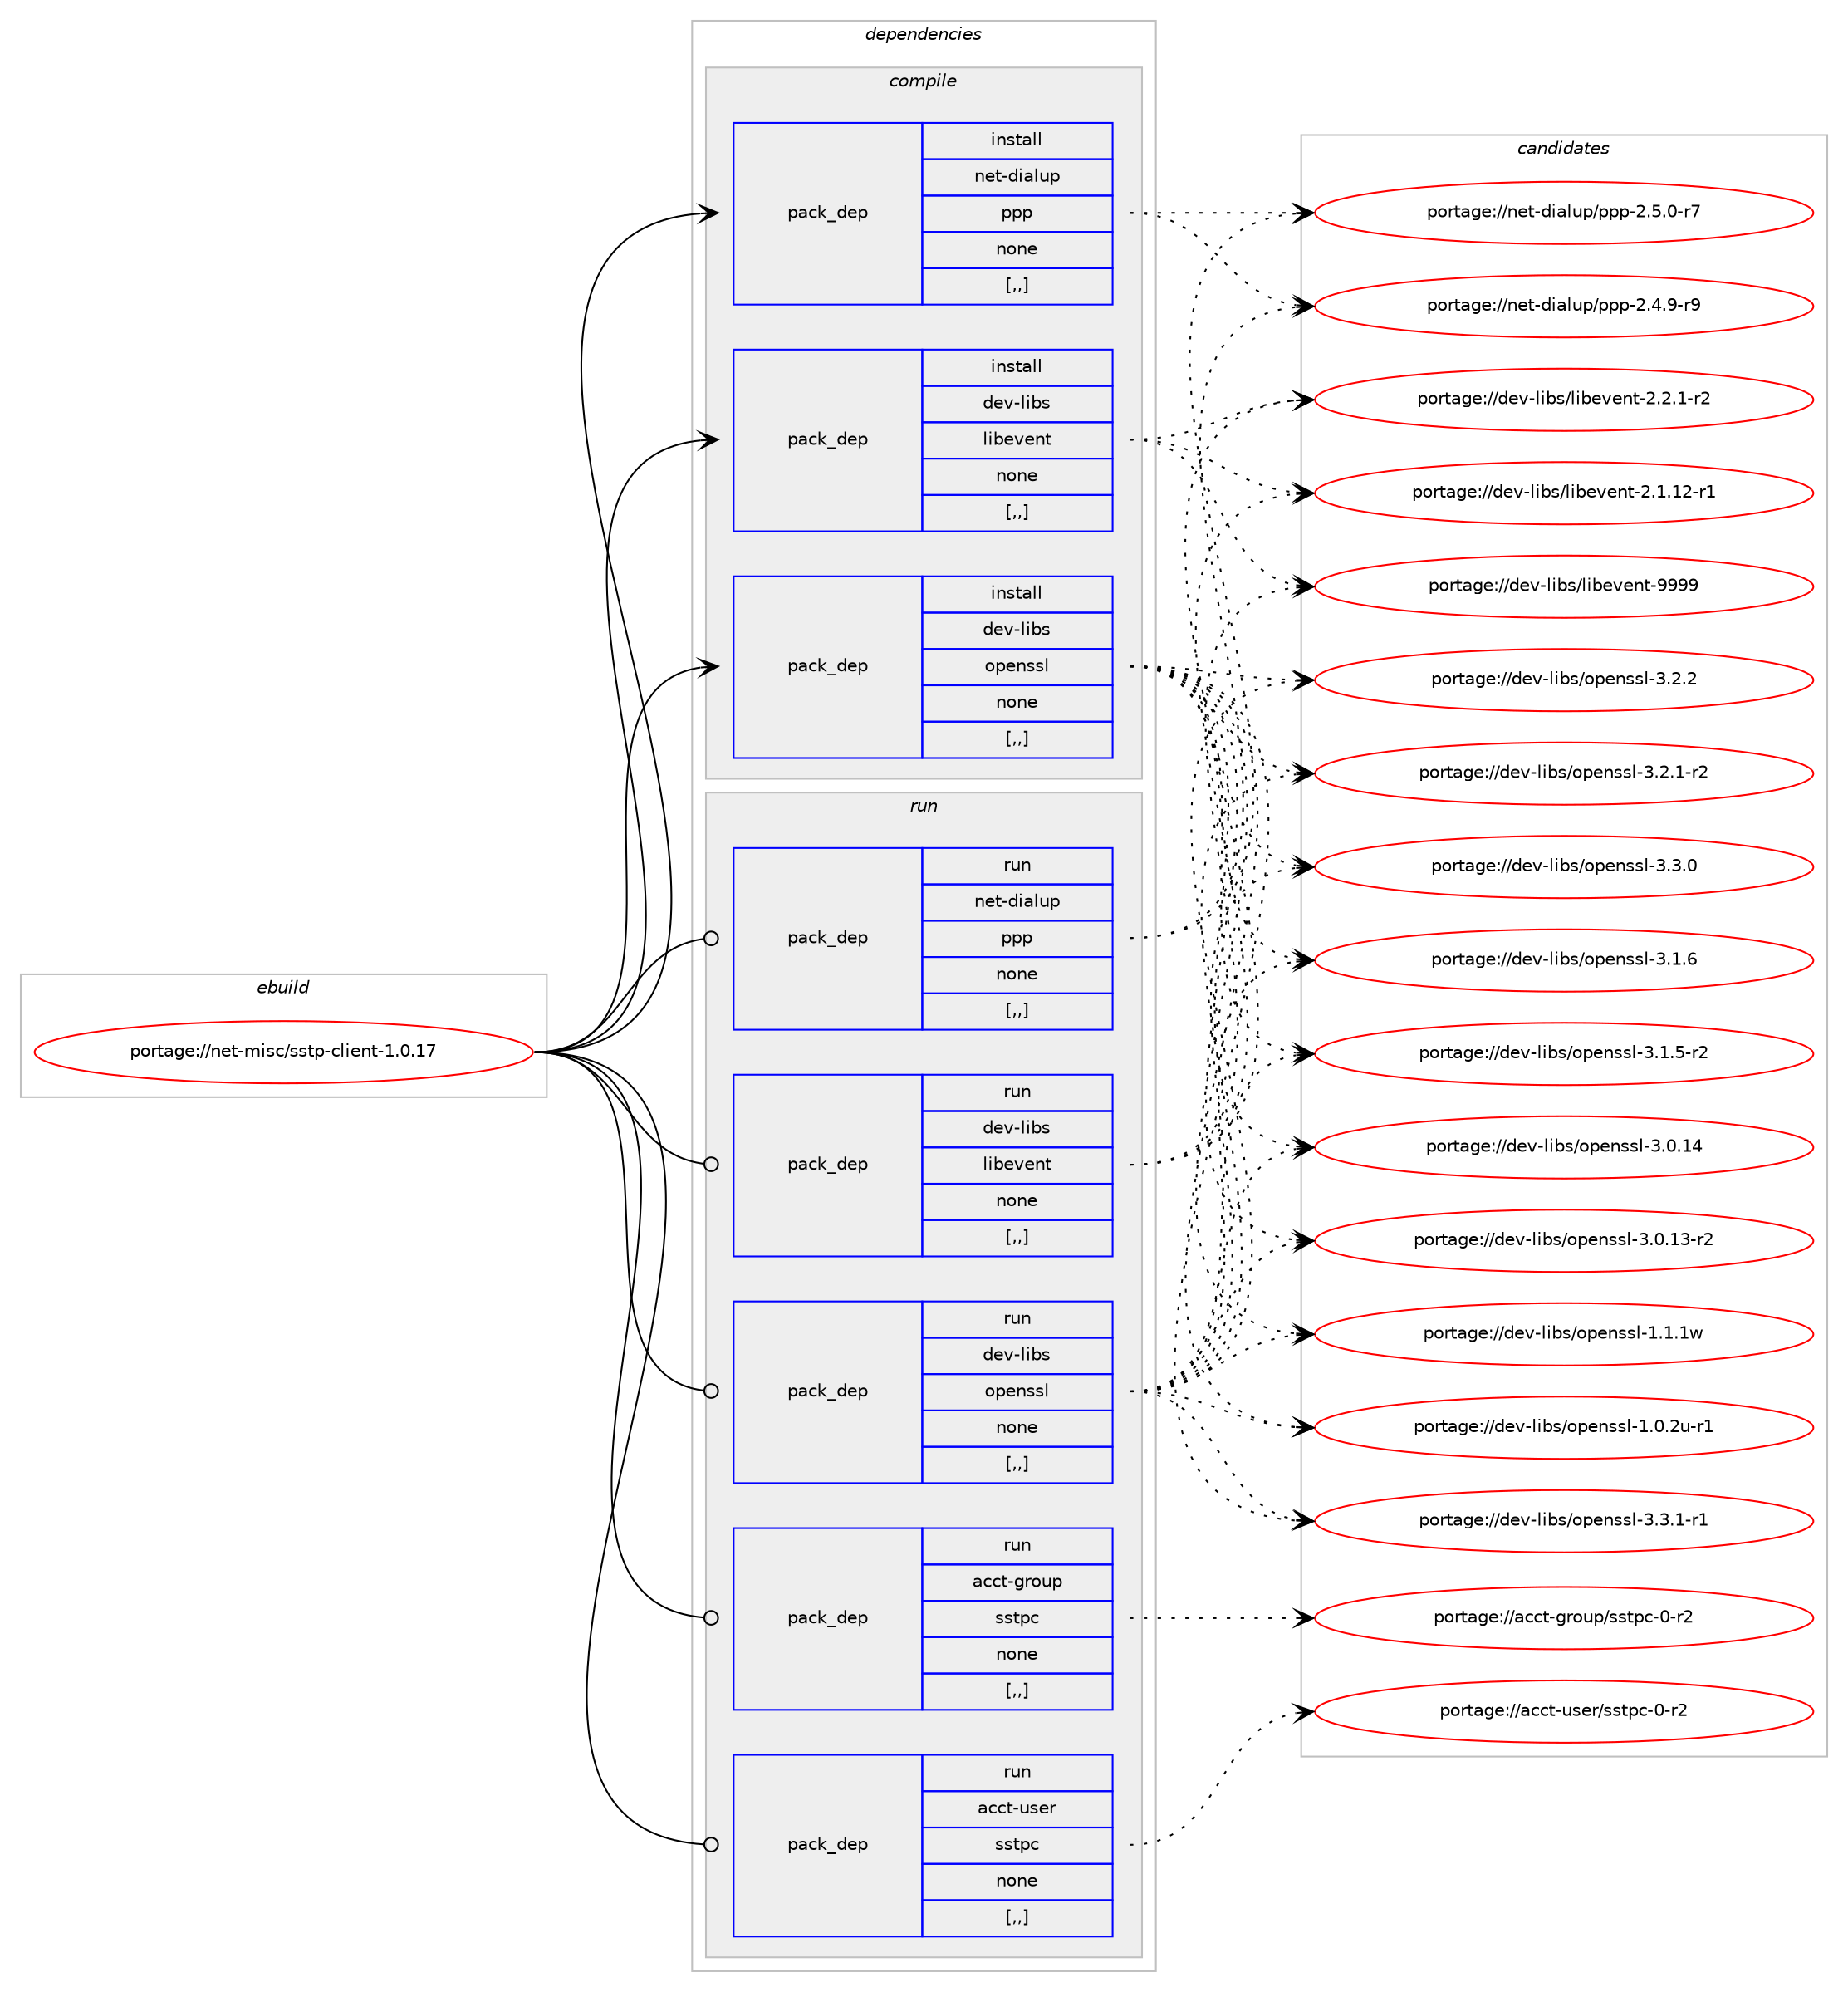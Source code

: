 digraph prolog {

# *************
# Graph options
# *************

newrank=true;
concentrate=true;
compound=true;
graph [rankdir=LR,fontname=Helvetica,fontsize=10,ranksep=1.5];#, ranksep=2.5, nodesep=0.2];
edge  [arrowhead=vee];
node  [fontname=Helvetica,fontsize=10];

# **********
# The ebuild
# **********

subgraph cluster_leftcol {
color=gray;
label=<<i>ebuild</i>>;
id [label="portage://net-misc/sstp-client-1.0.17", color=red, width=4, href="../net-misc/sstp-client-1.0.17.svg"];
}

# ****************
# The dependencies
# ****************

subgraph cluster_midcol {
color=gray;
label=<<i>dependencies</i>>;
subgraph cluster_compile {
fillcolor="#eeeeee";
style=filled;
label=<<i>compile</i>>;
subgraph pack274209 {
dependency376024 [label=<<TABLE BORDER="0" CELLBORDER="1" CELLSPACING="0" CELLPADDING="4" WIDTH="220"><TR><TD ROWSPAN="6" CELLPADDING="30">pack_dep</TD></TR><TR><TD WIDTH="110">install</TD></TR><TR><TD>dev-libs</TD></TR><TR><TD>libevent</TD></TR><TR><TD>none</TD></TR><TR><TD>[,,]</TD></TR></TABLE>>, shape=none, color=blue];
}
id:e -> dependency376024:w [weight=20,style="solid",arrowhead="vee"];
subgraph pack274210 {
dependency376025 [label=<<TABLE BORDER="0" CELLBORDER="1" CELLSPACING="0" CELLPADDING="4" WIDTH="220"><TR><TD ROWSPAN="6" CELLPADDING="30">pack_dep</TD></TR><TR><TD WIDTH="110">install</TD></TR><TR><TD>dev-libs</TD></TR><TR><TD>openssl</TD></TR><TR><TD>none</TD></TR><TR><TD>[,,]</TD></TR></TABLE>>, shape=none, color=blue];
}
id:e -> dependency376025:w [weight=20,style="solid",arrowhead="vee"];
subgraph pack274211 {
dependency376026 [label=<<TABLE BORDER="0" CELLBORDER="1" CELLSPACING="0" CELLPADDING="4" WIDTH="220"><TR><TD ROWSPAN="6" CELLPADDING="30">pack_dep</TD></TR><TR><TD WIDTH="110">install</TD></TR><TR><TD>net-dialup</TD></TR><TR><TD>ppp</TD></TR><TR><TD>none</TD></TR><TR><TD>[,,]</TD></TR></TABLE>>, shape=none, color=blue];
}
id:e -> dependency376026:w [weight=20,style="solid",arrowhead="vee"];
}
subgraph cluster_compileandrun {
fillcolor="#eeeeee";
style=filled;
label=<<i>compile and run</i>>;
}
subgraph cluster_run {
fillcolor="#eeeeee";
style=filled;
label=<<i>run</i>>;
subgraph pack274212 {
dependency376027 [label=<<TABLE BORDER="0" CELLBORDER="1" CELLSPACING="0" CELLPADDING="4" WIDTH="220"><TR><TD ROWSPAN="6" CELLPADDING="30">pack_dep</TD></TR><TR><TD WIDTH="110">run</TD></TR><TR><TD>acct-group</TD></TR><TR><TD>sstpc</TD></TR><TR><TD>none</TD></TR><TR><TD>[,,]</TD></TR></TABLE>>, shape=none, color=blue];
}
id:e -> dependency376027:w [weight=20,style="solid",arrowhead="odot"];
subgraph pack274213 {
dependency376028 [label=<<TABLE BORDER="0" CELLBORDER="1" CELLSPACING="0" CELLPADDING="4" WIDTH="220"><TR><TD ROWSPAN="6" CELLPADDING="30">pack_dep</TD></TR><TR><TD WIDTH="110">run</TD></TR><TR><TD>acct-user</TD></TR><TR><TD>sstpc</TD></TR><TR><TD>none</TD></TR><TR><TD>[,,]</TD></TR></TABLE>>, shape=none, color=blue];
}
id:e -> dependency376028:w [weight=20,style="solid",arrowhead="odot"];
subgraph pack274214 {
dependency376029 [label=<<TABLE BORDER="0" CELLBORDER="1" CELLSPACING="0" CELLPADDING="4" WIDTH="220"><TR><TD ROWSPAN="6" CELLPADDING="30">pack_dep</TD></TR><TR><TD WIDTH="110">run</TD></TR><TR><TD>dev-libs</TD></TR><TR><TD>libevent</TD></TR><TR><TD>none</TD></TR><TR><TD>[,,]</TD></TR></TABLE>>, shape=none, color=blue];
}
id:e -> dependency376029:w [weight=20,style="solid",arrowhead="odot"];
subgraph pack274215 {
dependency376030 [label=<<TABLE BORDER="0" CELLBORDER="1" CELLSPACING="0" CELLPADDING="4" WIDTH="220"><TR><TD ROWSPAN="6" CELLPADDING="30">pack_dep</TD></TR><TR><TD WIDTH="110">run</TD></TR><TR><TD>dev-libs</TD></TR><TR><TD>openssl</TD></TR><TR><TD>none</TD></TR><TR><TD>[,,]</TD></TR></TABLE>>, shape=none, color=blue];
}
id:e -> dependency376030:w [weight=20,style="solid",arrowhead="odot"];
subgraph pack274216 {
dependency376031 [label=<<TABLE BORDER="0" CELLBORDER="1" CELLSPACING="0" CELLPADDING="4" WIDTH="220"><TR><TD ROWSPAN="6" CELLPADDING="30">pack_dep</TD></TR><TR><TD WIDTH="110">run</TD></TR><TR><TD>net-dialup</TD></TR><TR><TD>ppp</TD></TR><TR><TD>none</TD></TR><TR><TD>[,,]</TD></TR></TABLE>>, shape=none, color=blue];
}
id:e -> dependency376031:w [weight=20,style="solid",arrowhead="odot"];
}
}

# **************
# The candidates
# **************

subgraph cluster_choices {
rank=same;
color=gray;
label=<<i>candidates</i>>;

subgraph choice274209 {
color=black;
nodesep=1;
choice100101118451081059811547108105981011181011101164557575757 [label="portage://dev-libs/libevent-9999", color=red, width=4,href="../dev-libs/libevent-9999.svg"];
choice100101118451081059811547108105981011181011101164550465046494511450 [label="portage://dev-libs/libevent-2.2.1-r2", color=red, width=4,href="../dev-libs/libevent-2.2.1-r2.svg"];
choice10010111845108105981154710810598101118101110116455046494649504511449 [label="portage://dev-libs/libevent-2.1.12-r1", color=red, width=4,href="../dev-libs/libevent-2.1.12-r1.svg"];
dependency376024:e -> choice100101118451081059811547108105981011181011101164557575757:w [style=dotted,weight="100"];
dependency376024:e -> choice100101118451081059811547108105981011181011101164550465046494511450:w [style=dotted,weight="100"];
dependency376024:e -> choice10010111845108105981154710810598101118101110116455046494649504511449:w [style=dotted,weight="100"];
}
subgraph choice274210 {
color=black;
nodesep=1;
choice1001011184510810598115471111121011101151151084551465146494511449 [label="portage://dev-libs/openssl-3.3.1-r1", color=red, width=4,href="../dev-libs/openssl-3.3.1-r1.svg"];
choice100101118451081059811547111112101110115115108455146514648 [label="portage://dev-libs/openssl-3.3.0", color=red, width=4,href="../dev-libs/openssl-3.3.0.svg"];
choice100101118451081059811547111112101110115115108455146504650 [label="portage://dev-libs/openssl-3.2.2", color=red, width=4,href="../dev-libs/openssl-3.2.2.svg"];
choice1001011184510810598115471111121011101151151084551465046494511450 [label="portage://dev-libs/openssl-3.2.1-r2", color=red, width=4,href="../dev-libs/openssl-3.2.1-r2.svg"];
choice100101118451081059811547111112101110115115108455146494654 [label="portage://dev-libs/openssl-3.1.6", color=red, width=4,href="../dev-libs/openssl-3.1.6.svg"];
choice1001011184510810598115471111121011101151151084551464946534511450 [label="portage://dev-libs/openssl-3.1.5-r2", color=red, width=4,href="../dev-libs/openssl-3.1.5-r2.svg"];
choice10010111845108105981154711111210111011511510845514648464952 [label="portage://dev-libs/openssl-3.0.14", color=red, width=4,href="../dev-libs/openssl-3.0.14.svg"];
choice100101118451081059811547111112101110115115108455146484649514511450 [label="portage://dev-libs/openssl-3.0.13-r2", color=red, width=4,href="../dev-libs/openssl-3.0.13-r2.svg"];
choice100101118451081059811547111112101110115115108454946494649119 [label="portage://dev-libs/openssl-1.1.1w", color=red, width=4,href="../dev-libs/openssl-1.1.1w.svg"];
choice1001011184510810598115471111121011101151151084549464846501174511449 [label="portage://dev-libs/openssl-1.0.2u-r1", color=red, width=4,href="../dev-libs/openssl-1.0.2u-r1.svg"];
dependency376025:e -> choice1001011184510810598115471111121011101151151084551465146494511449:w [style=dotted,weight="100"];
dependency376025:e -> choice100101118451081059811547111112101110115115108455146514648:w [style=dotted,weight="100"];
dependency376025:e -> choice100101118451081059811547111112101110115115108455146504650:w [style=dotted,weight="100"];
dependency376025:e -> choice1001011184510810598115471111121011101151151084551465046494511450:w [style=dotted,weight="100"];
dependency376025:e -> choice100101118451081059811547111112101110115115108455146494654:w [style=dotted,weight="100"];
dependency376025:e -> choice1001011184510810598115471111121011101151151084551464946534511450:w [style=dotted,weight="100"];
dependency376025:e -> choice10010111845108105981154711111210111011511510845514648464952:w [style=dotted,weight="100"];
dependency376025:e -> choice100101118451081059811547111112101110115115108455146484649514511450:w [style=dotted,weight="100"];
dependency376025:e -> choice100101118451081059811547111112101110115115108454946494649119:w [style=dotted,weight="100"];
dependency376025:e -> choice1001011184510810598115471111121011101151151084549464846501174511449:w [style=dotted,weight="100"];
}
subgraph choice274211 {
color=black;
nodesep=1;
choice1101011164510010597108117112471121121124550465346484511455 [label="portage://net-dialup/ppp-2.5.0-r7", color=red, width=4,href="../net-dialup/ppp-2.5.0-r7.svg"];
choice1101011164510010597108117112471121121124550465246574511457 [label="portage://net-dialup/ppp-2.4.9-r9", color=red, width=4,href="../net-dialup/ppp-2.4.9-r9.svg"];
dependency376026:e -> choice1101011164510010597108117112471121121124550465346484511455:w [style=dotted,weight="100"];
dependency376026:e -> choice1101011164510010597108117112471121121124550465246574511457:w [style=dotted,weight="100"];
}
subgraph choice274212 {
color=black;
nodesep=1;
choice97999911645103114111117112471151151161129945484511450 [label="portage://acct-group/sstpc-0-r2", color=red, width=4,href="../acct-group/sstpc-0-r2.svg"];
dependency376027:e -> choice97999911645103114111117112471151151161129945484511450:w [style=dotted,weight="100"];
}
subgraph choice274213 {
color=black;
nodesep=1;
choice97999911645117115101114471151151161129945484511450 [label="portage://acct-user/sstpc-0-r2", color=red, width=4,href="../acct-user/sstpc-0-r2.svg"];
dependency376028:e -> choice97999911645117115101114471151151161129945484511450:w [style=dotted,weight="100"];
}
subgraph choice274214 {
color=black;
nodesep=1;
choice100101118451081059811547108105981011181011101164557575757 [label="portage://dev-libs/libevent-9999", color=red, width=4,href="../dev-libs/libevent-9999.svg"];
choice100101118451081059811547108105981011181011101164550465046494511450 [label="portage://dev-libs/libevent-2.2.1-r2", color=red, width=4,href="../dev-libs/libevent-2.2.1-r2.svg"];
choice10010111845108105981154710810598101118101110116455046494649504511449 [label="portage://dev-libs/libevent-2.1.12-r1", color=red, width=4,href="../dev-libs/libevent-2.1.12-r1.svg"];
dependency376029:e -> choice100101118451081059811547108105981011181011101164557575757:w [style=dotted,weight="100"];
dependency376029:e -> choice100101118451081059811547108105981011181011101164550465046494511450:w [style=dotted,weight="100"];
dependency376029:e -> choice10010111845108105981154710810598101118101110116455046494649504511449:w [style=dotted,weight="100"];
}
subgraph choice274215 {
color=black;
nodesep=1;
choice1001011184510810598115471111121011101151151084551465146494511449 [label="portage://dev-libs/openssl-3.3.1-r1", color=red, width=4,href="../dev-libs/openssl-3.3.1-r1.svg"];
choice100101118451081059811547111112101110115115108455146514648 [label="portage://dev-libs/openssl-3.3.0", color=red, width=4,href="../dev-libs/openssl-3.3.0.svg"];
choice100101118451081059811547111112101110115115108455146504650 [label="portage://dev-libs/openssl-3.2.2", color=red, width=4,href="../dev-libs/openssl-3.2.2.svg"];
choice1001011184510810598115471111121011101151151084551465046494511450 [label="portage://dev-libs/openssl-3.2.1-r2", color=red, width=4,href="../dev-libs/openssl-3.2.1-r2.svg"];
choice100101118451081059811547111112101110115115108455146494654 [label="portage://dev-libs/openssl-3.1.6", color=red, width=4,href="../dev-libs/openssl-3.1.6.svg"];
choice1001011184510810598115471111121011101151151084551464946534511450 [label="portage://dev-libs/openssl-3.1.5-r2", color=red, width=4,href="../dev-libs/openssl-3.1.5-r2.svg"];
choice10010111845108105981154711111210111011511510845514648464952 [label="portage://dev-libs/openssl-3.0.14", color=red, width=4,href="../dev-libs/openssl-3.0.14.svg"];
choice100101118451081059811547111112101110115115108455146484649514511450 [label="portage://dev-libs/openssl-3.0.13-r2", color=red, width=4,href="../dev-libs/openssl-3.0.13-r2.svg"];
choice100101118451081059811547111112101110115115108454946494649119 [label="portage://dev-libs/openssl-1.1.1w", color=red, width=4,href="../dev-libs/openssl-1.1.1w.svg"];
choice1001011184510810598115471111121011101151151084549464846501174511449 [label="portage://dev-libs/openssl-1.0.2u-r1", color=red, width=4,href="../dev-libs/openssl-1.0.2u-r1.svg"];
dependency376030:e -> choice1001011184510810598115471111121011101151151084551465146494511449:w [style=dotted,weight="100"];
dependency376030:e -> choice100101118451081059811547111112101110115115108455146514648:w [style=dotted,weight="100"];
dependency376030:e -> choice100101118451081059811547111112101110115115108455146504650:w [style=dotted,weight="100"];
dependency376030:e -> choice1001011184510810598115471111121011101151151084551465046494511450:w [style=dotted,weight="100"];
dependency376030:e -> choice100101118451081059811547111112101110115115108455146494654:w [style=dotted,weight="100"];
dependency376030:e -> choice1001011184510810598115471111121011101151151084551464946534511450:w [style=dotted,weight="100"];
dependency376030:e -> choice10010111845108105981154711111210111011511510845514648464952:w [style=dotted,weight="100"];
dependency376030:e -> choice100101118451081059811547111112101110115115108455146484649514511450:w [style=dotted,weight="100"];
dependency376030:e -> choice100101118451081059811547111112101110115115108454946494649119:w [style=dotted,weight="100"];
dependency376030:e -> choice1001011184510810598115471111121011101151151084549464846501174511449:w [style=dotted,weight="100"];
}
subgraph choice274216 {
color=black;
nodesep=1;
choice1101011164510010597108117112471121121124550465346484511455 [label="portage://net-dialup/ppp-2.5.0-r7", color=red, width=4,href="../net-dialup/ppp-2.5.0-r7.svg"];
choice1101011164510010597108117112471121121124550465246574511457 [label="portage://net-dialup/ppp-2.4.9-r9", color=red, width=4,href="../net-dialup/ppp-2.4.9-r9.svg"];
dependency376031:e -> choice1101011164510010597108117112471121121124550465346484511455:w [style=dotted,weight="100"];
dependency376031:e -> choice1101011164510010597108117112471121121124550465246574511457:w [style=dotted,weight="100"];
}
}

}
